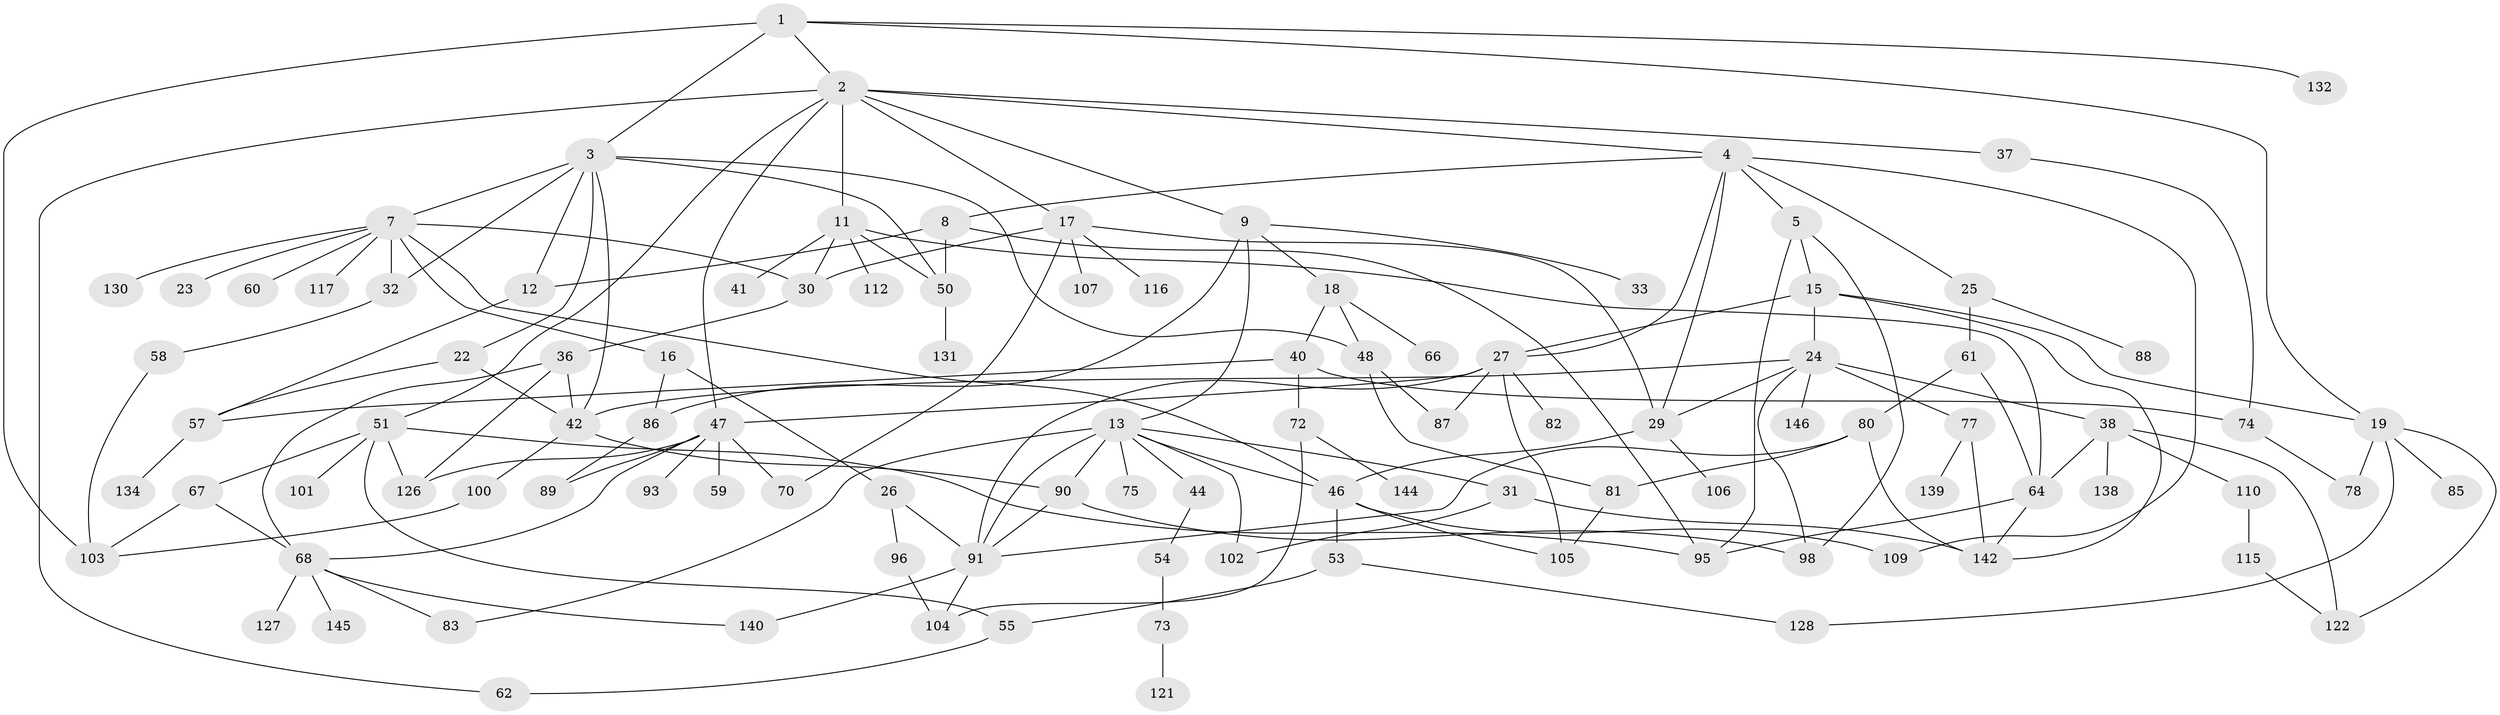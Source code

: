 // original degree distribution, {5: 0.07432432432432433, 9: 0.006756756756756757, 7: 0.02027027027027027, 4: 0.14189189189189189, 3: 0.28378378378378377, 6: 0.033783783783783786, 1: 0.23648648648648649, 2: 0.20270270270270271}
// Generated by graph-tools (version 1.1) at 2025/10/02/27/25 16:10:51]
// undirected, 104 vertices, 165 edges
graph export_dot {
graph [start="1"]
  node [color=gray90,style=filled];
  1 [super="+111"];
  2;
  3 [super="+6"];
  4 [super="+79"];
  5 [super="+56"];
  7 [super="+14"];
  8;
  9 [super="+10"];
  11 [super="+21"];
  12;
  13 [super="+20"];
  15 [super="+97"];
  16;
  17 [super="+69"];
  18 [super="+28"];
  19 [super="+49"];
  22 [super="+136"];
  23;
  24 [super="+114"];
  25 [super="+39"];
  26 [super="+43"];
  27 [super="+45"];
  29 [super="+34"];
  30 [super="+35"];
  31;
  32;
  33;
  36 [super="+120"];
  37;
  38 [super="+99"];
  40;
  41;
  42;
  44;
  46 [super="+71"];
  47 [super="+52"];
  48 [super="+108"];
  50 [super="+113"];
  51 [super="+65"];
  53;
  54 [super="+123"];
  55;
  57 [super="+63"];
  58;
  59;
  60;
  61;
  62;
  64 [super="+125"];
  66;
  67 [super="+147"];
  68 [super="+92"];
  70;
  72 [super="+124"];
  73;
  74 [super="+76"];
  75;
  77;
  78 [super="+135"];
  80 [super="+84"];
  81;
  82;
  83;
  85;
  86 [super="+129"];
  87 [super="+137"];
  88;
  89;
  90 [super="+94"];
  91 [super="+118"];
  93 [super="+143"];
  95 [super="+133"];
  96;
  98;
  100;
  101;
  102 [super="+119"];
  103 [super="+141"];
  104;
  105;
  106;
  107;
  109;
  110;
  112;
  115 [super="+148"];
  116;
  117;
  121;
  122;
  126;
  127;
  128;
  130;
  131;
  132;
  134;
  138;
  139;
  140;
  142;
  144;
  145;
  146;
  1 -- 2;
  1 -- 3;
  1 -- 19;
  1 -- 103 [weight=2];
  1 -- 132;
  2 -- 4;
  2 -- 9;
  2 -- 11;
  2 -- 17;
  2 -- 37;
  2 -- 51;
  2 -- 62;
  2 -- 47;
  3 -- 7;
  3 -- 22;
  3 -- 48;
  3 -- 32;
  3 -- 50;
  3 -- 42;
  3 -- 12;
  4 -- 5;
  4 -- 8;
  4 -- 25;
  4 -- 109;
  4 -- 27;
  4 -- 29;
  5 -- 15;
  5 -- 95;
  5 -- 98;
  7 -- 30;
  7 -- 117;
  7 -- 32;
  7 -- 16;
  7 -- 130;
  7 -- 23;
  7 -- 60;
  7 -- 46;
  8 -- 12;
  8 -- 50;
  8 -- 95;
  9 -- 13;
  9 -- 18;
  9 -- 86;
  9 -- 33;
  11 -- 50;
  11 -- 112;
  11 -- 64;
  11 -- 41;
  11 -- 30;
  12 -- 57;
  13 -- 31;
  13 -- 44;
  13 -- 83;
  13 -- 90;
  13 -- 46;
  13 -- 75;
  13 -- 91;
  13 -- 102;
  15 -- 24;
  15 -- 27;
  15 -- 19;
  15 -- 142;
  16 -- 26;
  16 -- 86;
  17 -- 107;
  17 -- 116;
  17 -- 70;
  17 -- 29;
  17 -- 30;
  18 -- 40;
  18 -- 48;
  18 -- 66;
  19 -- 122;
  19 -- 128;
  19 -- 85;
  19 -- 78;
  22 -- 42;
  22 -- 57;
  24 -- 29;
  24 -- 38;
  24 -- 77;
  24 -- 98;
  24 -- 146;
  24 -- 42;
  25 -- 88;
  25 -- 61;
  26 -- 96;
  26 -- 91;
  27 -- 47;
  27 -- 105;
  27 -- 91;
  27 -- 82;
  27 -- 87;
  29 -- 106;
  29 -- 46;
  30 -- 36;
  31 -- 102;
  31 -- 142;
  32 -- 58;
  36 -- 126;
  36 -- 42;
  36 -- 68;
  37 -- 74;
  38 -- 110;
  38 -- 64;
  38 -- 138;
  38 -- 122;
  40 -- 57;
  40 -- 72;
  40 -- 74;
  42 -- 100;
  42 -- 90;
  44 -- 54;
  46 -- 53;
  46 -- 109;
  46 -- 105;
  47 -- 70;
  47 -- 68;
  47 -- 89;
  47 -- 59;
  47 -- 93;
  47 -- 126;
  48 -- 81;
  48 -- 87;
  50 -- 131;
  51 -- 126;
  51 -- 95;
  51 -- 55;
  51 -- 67;
  51 -- 101;
  53 -- 55;
  53 -- 128;
  54 -- 73;
  55 -- 62;
  57 -- 134;
  58 -- 103;
  61 -- 80;
  61 -- 64;
  64 -- 95;
  64 -- 142;
  67 -- 68;
  67 -- 103;
  68 -- 127;
  68 -- 145;
  68 -- 140;
  68 -- 83;
  72 -- 104;
  72 -- 144;
  73 -- 121;
  74 -- 78;
  77 -- 139;
  77 -- 142;
  80 -- 81;
  80 -- 91;
  80 -- 142;
  81 -- 105;
  86 -- 89;
  90 -- 98;
  90 -- 91;
  91 -- 104;
  91 -- 140;
  96 -- 104;
  100 -- 103;
  110 -- 115;
  115 -- 122;
}
